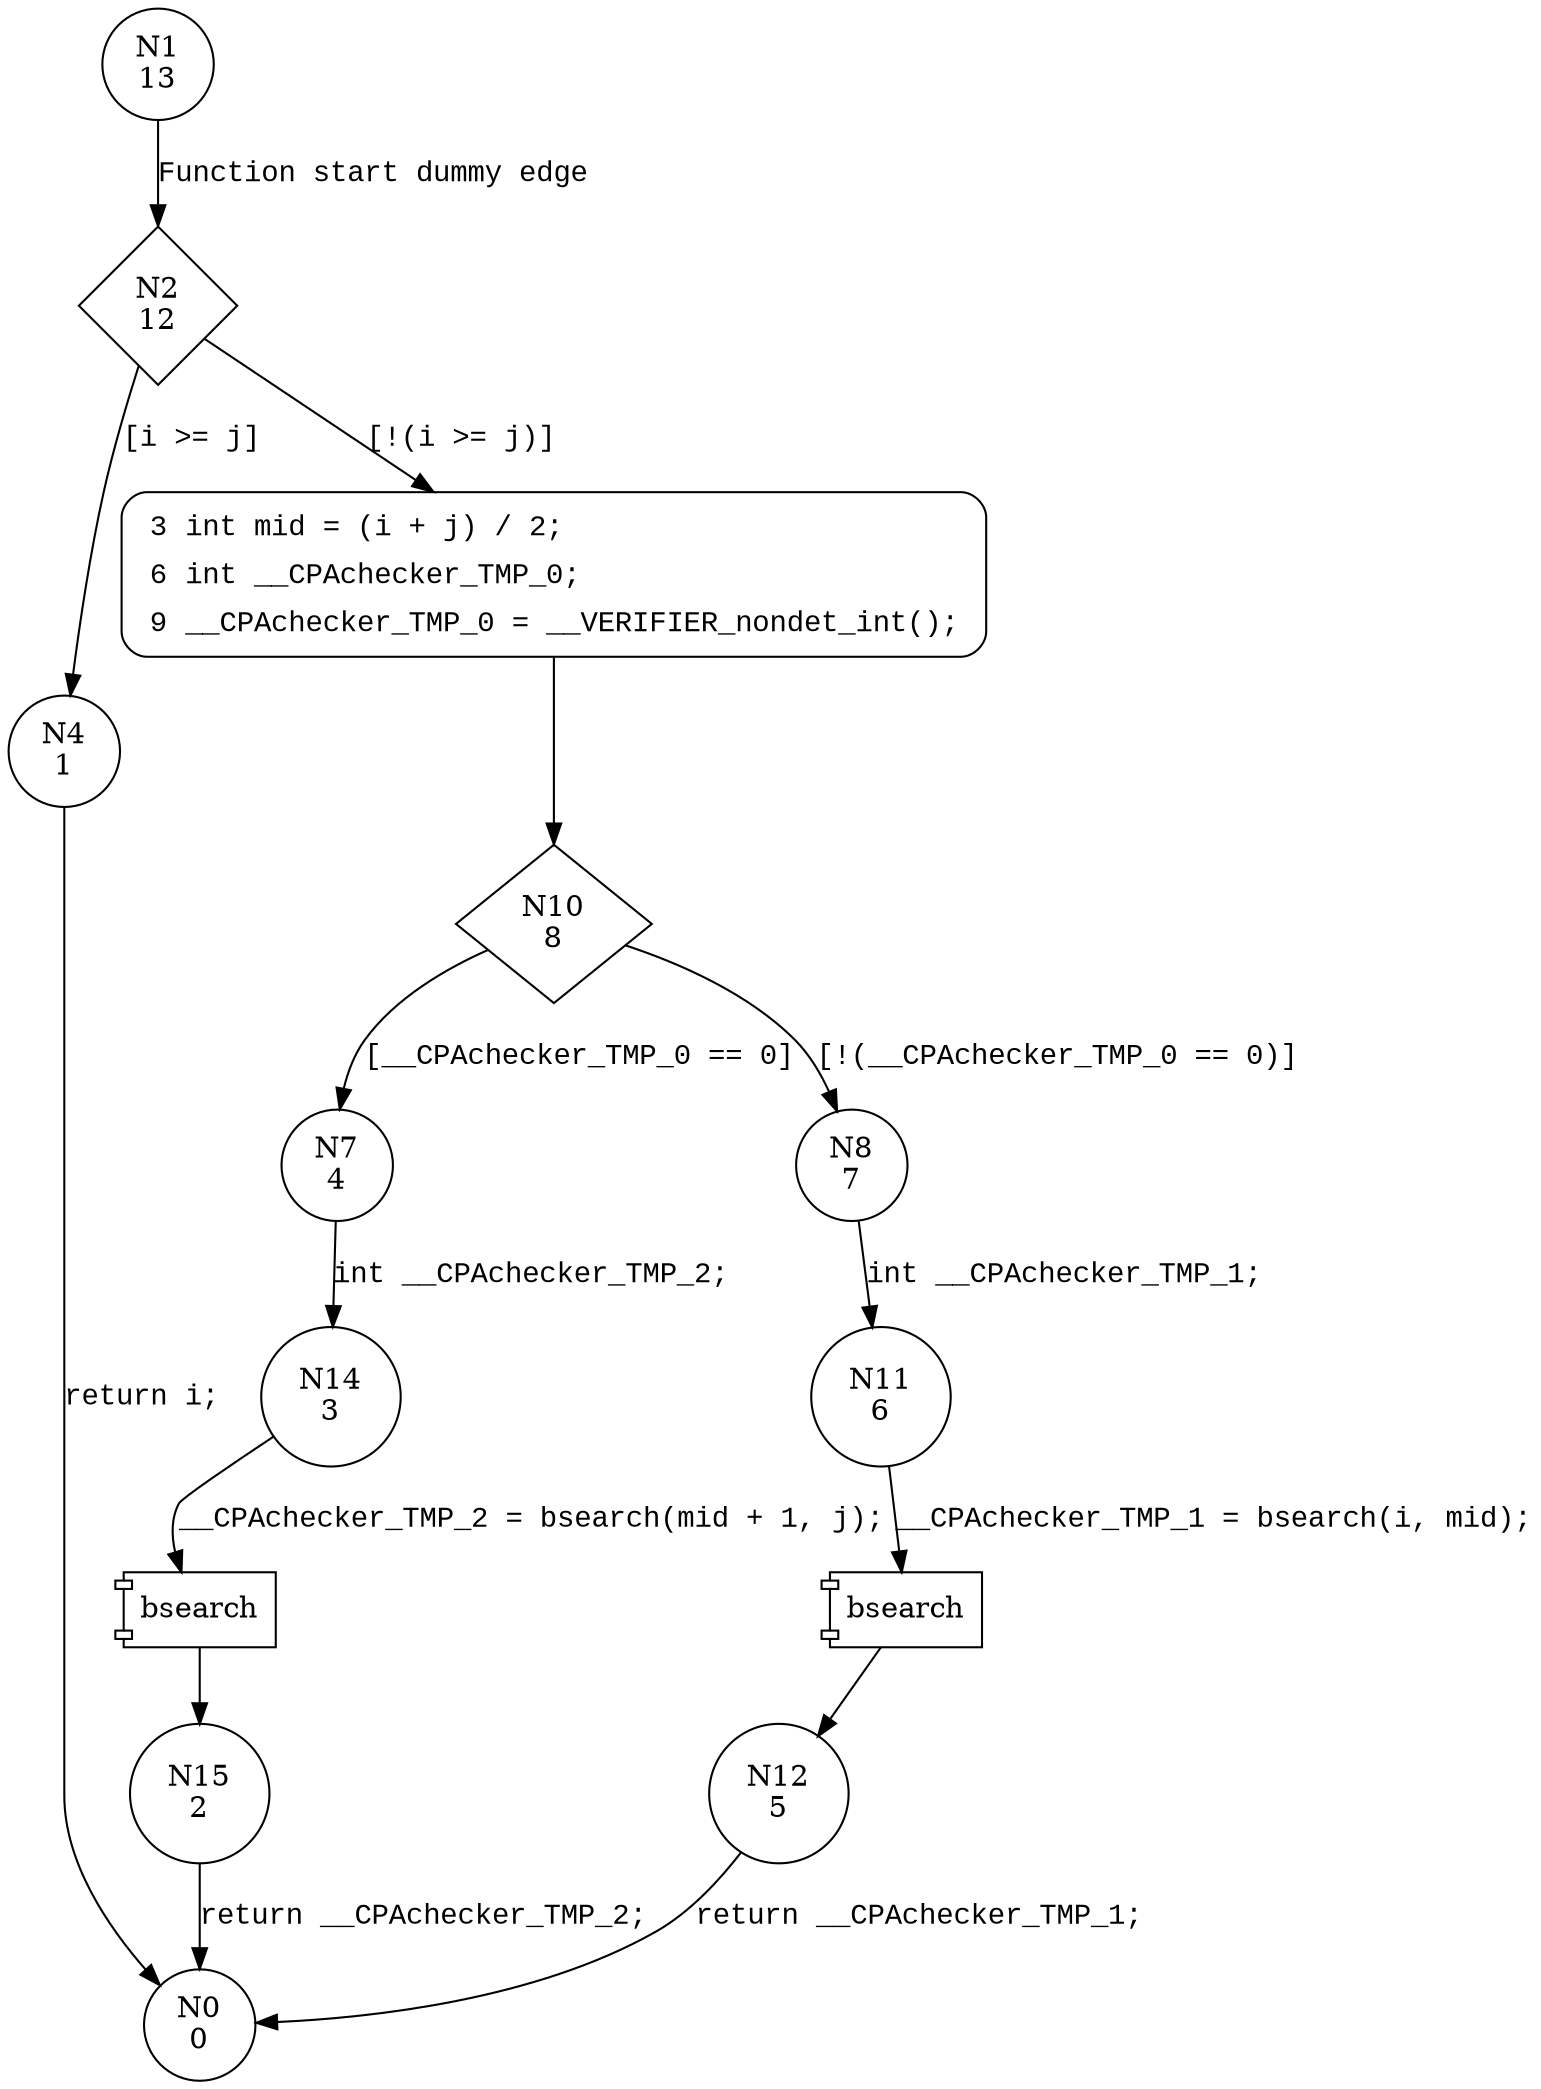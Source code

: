 digraph bsearch {
1 [shape="circle" label="N1\n13"]
2 [shape="diamond" label="N2\n12"]
4 [shape="circle" label="N4\n1"]
3 [shape="circle" label="N3\n11"]
10 [shape="diamond" label="N10\n8"]
7 [shape="circle" label="N7\n4"]
8 [shape="circle" label="N8\n7"]
11 [shape="circle" label="N11\n6"]
12 [shape="circle" label="N12\n5"]
14 [shape="circle" label="N14\n3"]
15 [shape="circle" label="N15\n2"]
0 [shape="circle" label="N0\n0"]
3 [style="filled,bold" penwidth="1" fillcolor="white" fontname="Courier New" shape="Mrecord" label=<<table border="0" cellborder="0" cellpadding="3" bgcolor="white"><tr><td align="right">3</td><td align="left">int mid = (i + j) / 2;</td></tr><tr><td align="right">6</td><td align="left">int __CPAchecker_TMP_0;</td></tr><tr><td align="right">9</td><td align="left">__CPAchecker_TMP_0 = __VERIFIER_nondet_int();</td></tr></table>>]
3 -> 10[label=""]
1 -> 2 [label="Function start dummy edge" fontname="Courier New"]
2 -> 4 [label="[i >= j]" fontname="Courier New"]
2 -> 3 [label="[!(i >= j)]" fontname="Courier New"]
10 -> 7 [label="[__CPAchecker_TMP_0 == 0]" fontname="Courier New"]
10 -> 8 [label="[!(__CPAchecker_TMP_0 == 0)]" fontname="Courier New"]
100001 [shape="component" label="bsearch"]
11 -> 100001 [label="__CPAchecker_TMP_1 = bsearch(i, mid);" fontname="Courier New"]
100001 -> 12 [label="" fontname="Courier New"]
7 -> 14 [label="int __CPAchecker_TMP_2;" fontname="Courier New"]
100002 [shape="component" label="bsearch"]
14 -> 100002 [label="__CPAchecker_TMP_2 = bsearch(mid + 1, j);" fontname="Courier New"]
100002 -> 15 [label="" fontname="Courier New"]
4 -> 0 [label="return i;" fontname="Courier New"]
8 -> 11 [label="int __CPAchecker_TMP_1;" fontname="Courier New"]
12 -> 0 [label="return __CPAchecker_TMP_1;" fontname="Courier New"]
15 -> 0 [label="return __CPAchecker_TMP_2;" fontname="Courier New"]
}
